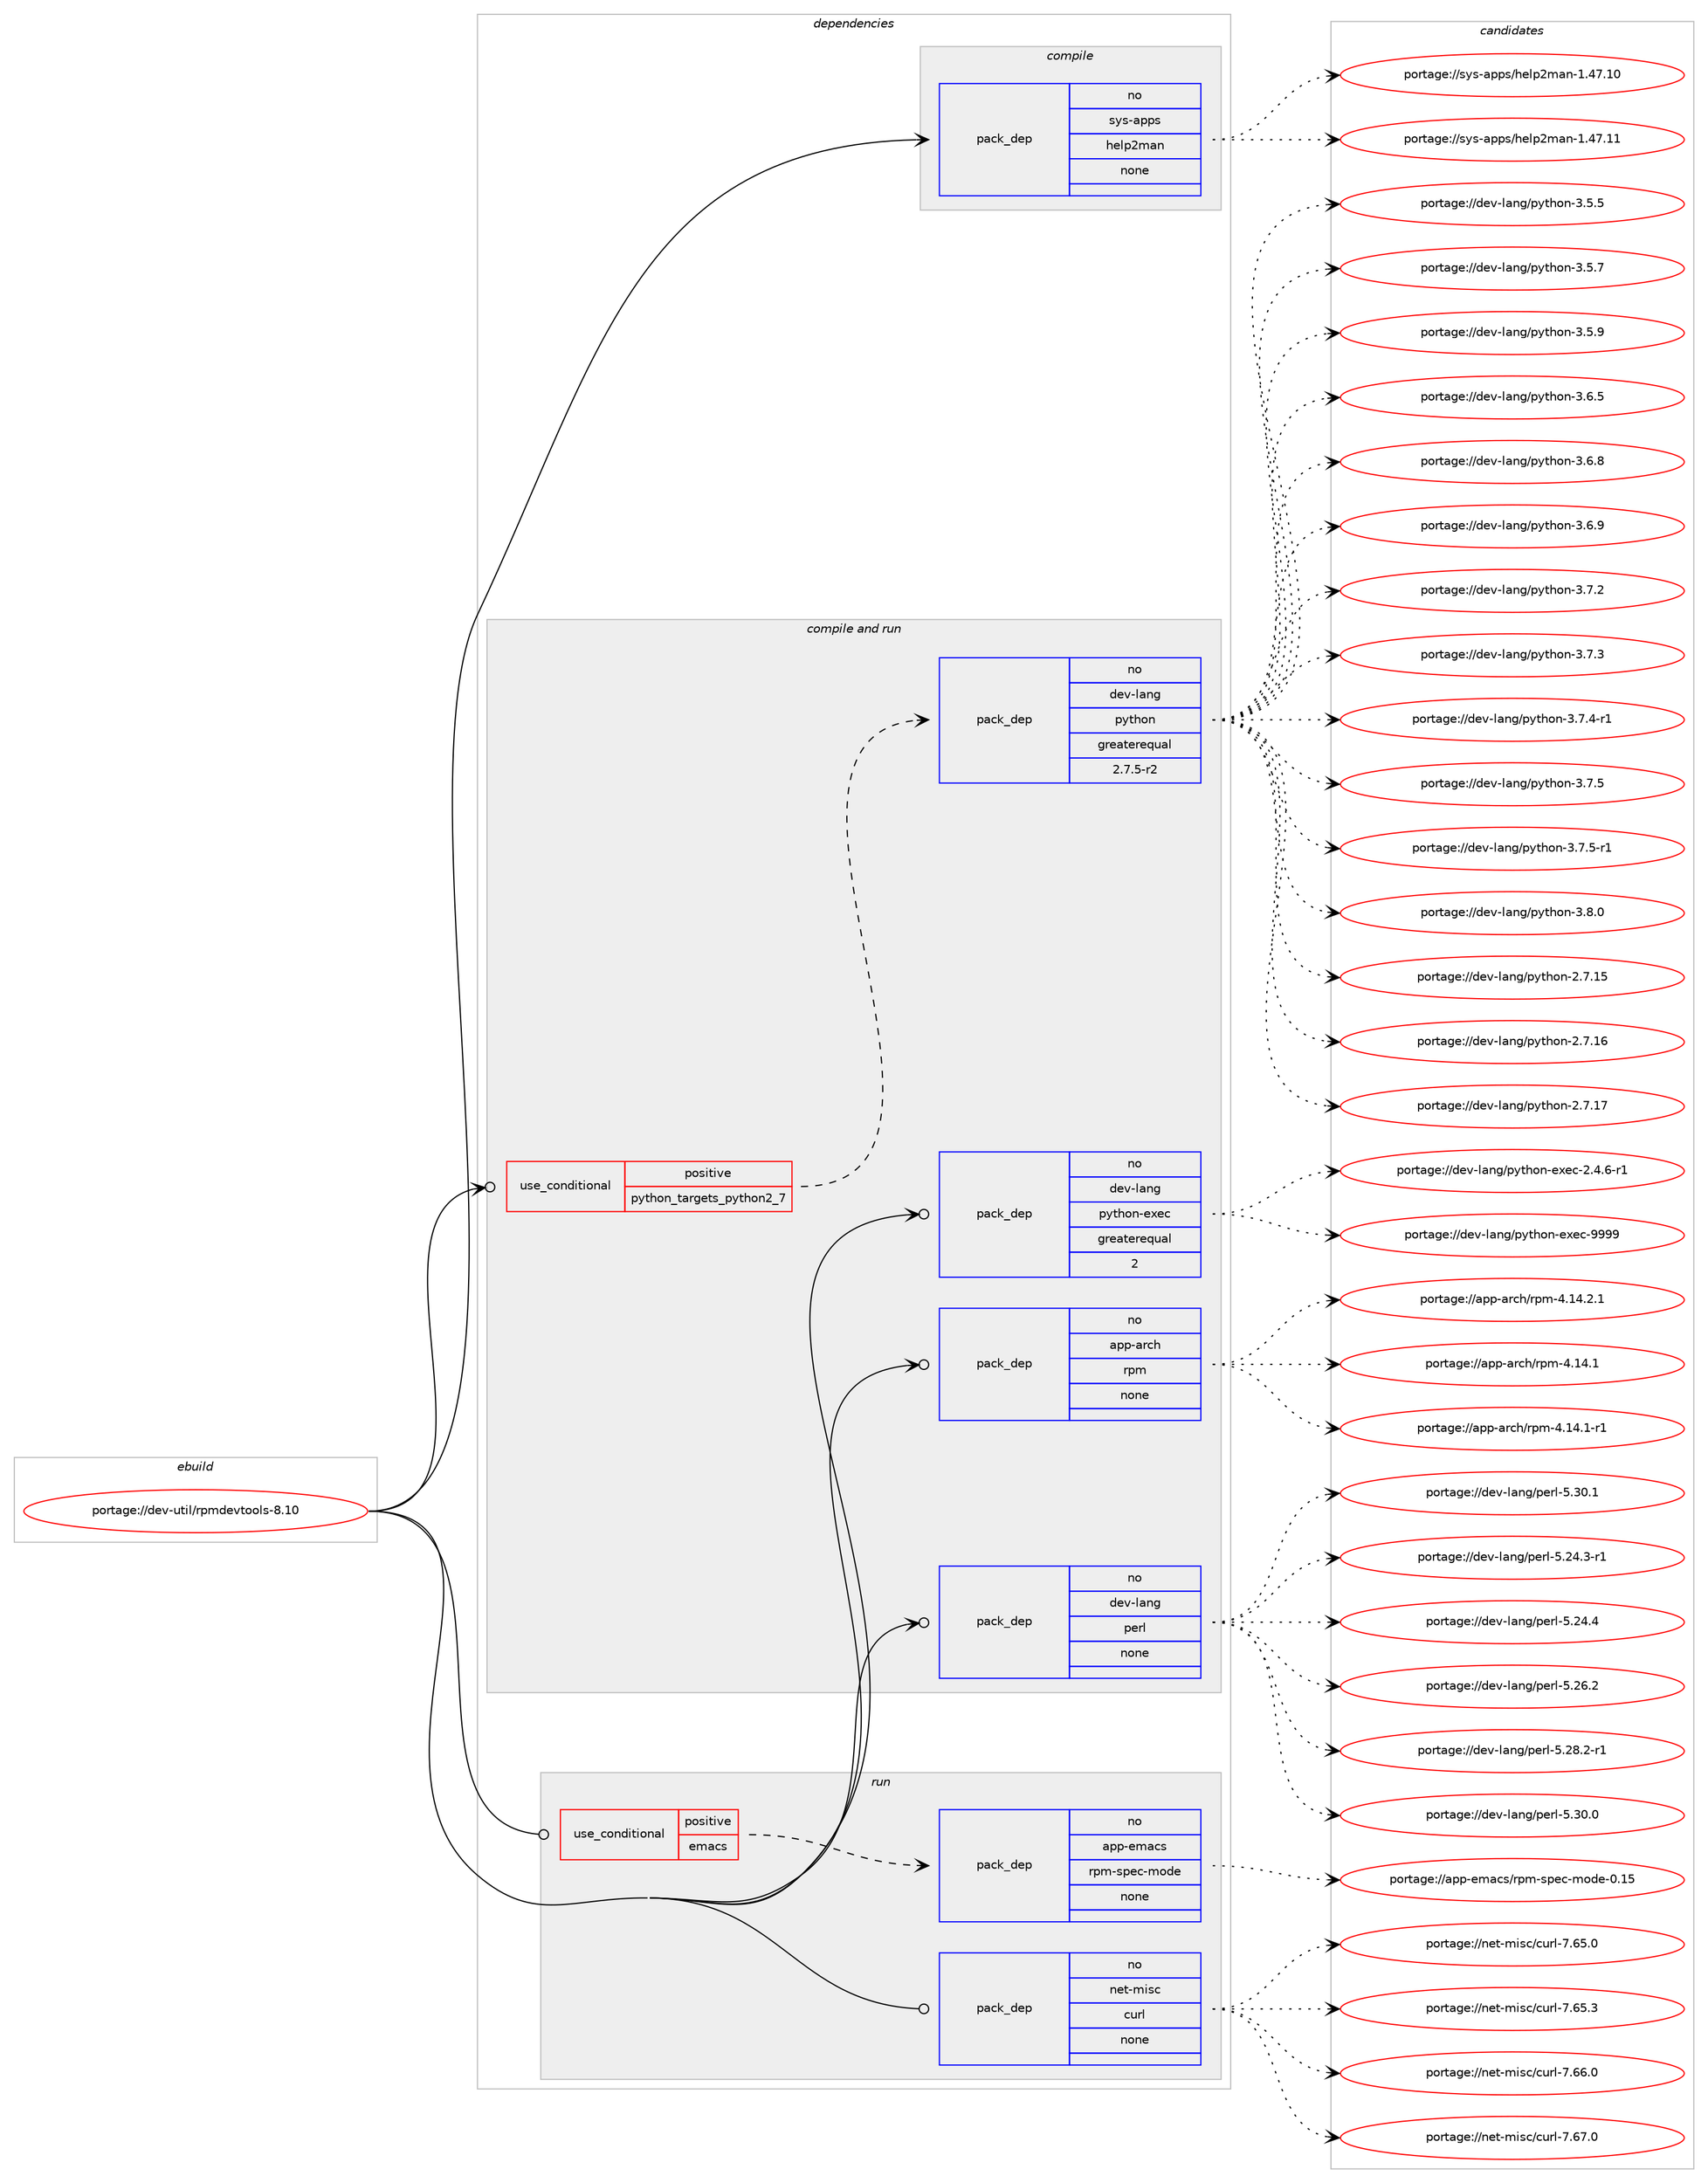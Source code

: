digraph prolog {

# *************
# Graph options
# *************

newrank=true;
concentrate=true;
compound=true;
graph [rankdir=LR,fontname=Helvetica,fontsize=10,ranksep=1.5];#, ranksep=2.5, nodesep=0.2];
edge  [arrowhead=vee];
node  [fontname=Helvetica,fontsize=10];

# **********
# The ebuild
# **********

subgraph cluster_leftcol {
color=gray;
rank=same;
label=<<i>ebuild</i>>;
id [label="portage://dev-util/rpmdevtools-8.10", color=red, width=4, href="../dev-util/rpmdevtools-8.10.svg"];
}

# ****************
# The dependencies
# ****************

subgraph cluster_midcol {
color=gray;
label=<<i>dependencies</i>>;
subgraph cluster_compile {
fillcolor="#eeeeee";
style=filled;
label=<<i>compile</i>>;
subgraph pack189652 {
dependency265120 [label=<<TABLE BORDER="0" CELLBORDER="1" CELLSPACING="0" CELLPADDING="4" WIDTH="220"><TR><TD ROWSPAN="6" CELLPADDING="30">pack_dep</TD></TR><TR><TD WIDTH="110">no</TD></TR><TR><TD>sys-apps</TD></TR><TR><TD>help2man</TD></TR><TR><TD>none</TD></TR><TR><TD></TD></TR></TABLE>>, shape=none, color=blue];
}
id:e -> dependency265120:w [weight=20,style="solid",arrowhead="vee"];
}
subgraph cluster_compileandrun {
fillcolor="#eeeeee";
style=filled;
label=<<i>compile and run</i>>;
subgraph cond71768 {
dependency265121 [label=<<TABLE BORDER="0" CELLBORDER="1" CELLSPACING="0" CELLPADDING="4"><TR><TD ROWSPAN="3" CELLPADDING="10">use_conditional</TD></TR><TR><TD>positive</TD></TR><TR><TD>python_targets_python2_7</TD></TR></TABLE>>, shape=none, color=red];
subgraph pack189653 {
dependency265122 [label=<<TABLE BORDER="0" CELLBORDER="1" CELLSPACING="0" CELLPADDING="4" WIDTH="220"><TR><TD ROWSPAN="6" CELLPADDING="30">pack_dep</TD></TR><TR><TD WIDTH="110">no</TD></TR><TR><TD>dev-lang</TD></TR><TR><TD>python</TD></TR><TR><TD>greaterequal</TD></TR><TR><TD>2.7.5-r2</TD></TR></TABLE>>, shape=none, color=blue];
}
dependency265121:e -> dependency265122:w [weight=20,style="dashed",arrowhead="vee"];
}
id:e -> dependency265121:w [weight=20,style="solid",arrowhead="odotvee"];
subgraph pack189654 {
dependency265123 [label=<<TABLE BORDER="0" CELLBORDER="1" CELLSPACING="0" CELLPADDING="4" WIDTH="220"><TR><TD ROWSPAN="6" CELLPADDING="30">pack_dep</TD></TR><TR><TD WIDTH="110">no</TD></TR><TR><TD>app-arch</TD></TR><TR><TD>rpm</TD></TR><TR><TD>none</TD></TR><TR><TD></TD></TR></TABLE>>, shape=none, color=blue];
}
id:e -> dependency265123:w [weight=20,style="solid",arrowhead="odotvee"];
subgraph pack189655 {
dependency265124 [label=<<TABLE BORDER="0" CELLBORDER="1" CELLSPACING="0" CELLPADDING="4" WIDTH="220"><TR><TD ROWSPAN="6" CELLPADDING="30">pack_dep</TD></TR><TR><TD WIDTH="110">no</TD></TR><TR><TD>dev-lang</TD></TR><TR><TD>perl</TD></TR><TR><TD>none</TD></TR><TR><TD></TD></TR></TABLE>>, shape=none, color=blue];
}
id:e -> dependency265124:w [weight=20,style="solid",arrowhead="odotvee"];
subgraph pack189656 {
dependency265125 [label=<<TABLE BORDER="0" CELLBORDER="1" CELLSPACING="0" CELLPADDING="4" WIDTH="220"><TR><TD ROWSPAN="6" CELLPADDING="30">pack_dep</TD></TR><TR><TD WIDTH="110">no</TD></TR><TR><TD>dev-lang</TD></TR><TR><TD>python-exec</TD></TR><TR><TD>greaterequal</TD></TR><TR><TD>2</TD></TR></TABLE>>, shape=none, color=blue];
}
id:e -> dependency265125:w [weight=20,style="solid",arrowhead="odotvee"];
}
subgraph cluster_run {
fillcolor="#eeeeee";
style=filled;
label=<<i>run</i>>;
subgraph cond71769 {
dependency265126 [label=<<TABLE BORDER="0" CELLBORDER="1" CELLSPACING="0" CELLPADDING="4"><TR><TD ROWSPAN="3" CELLPADDING="10">use_conditional</TD></TR><TR><TD>positive</TD></TR><TR><TD>emacs</TD></TR></TABLE>>, shape=none, color=red];
subgraph pack189657 {
dependency265127 [label=<<TABLE BORDER="0" CELLBORDER="1" CELLSPACING="0" CELLPADDING="4" WIDTH="220"><TR><TD ROWSPAN="6" CELLPADDING="30">pack_dep</TD></TR><TR><TD WIDTH="110">no</TD></TR><TR><TD>app-emacs</TD></TR><TR><TD>rpm-spec-mode</TD></TR><TR><TD>none</TD></TR><TR><TD></TD></TR></TABLE>>, shape=none, color=blue];
}
dependency265126:e -> dependency265127:w [weight=20,style="dashed",arrowhead="vee"];
}
id:e -> dependency265126:w [weight=20,style="solid",arrowhead="odot"];
subgraph pack189658 {
dependency265128 [label=<<TABLE BORDER="0" CELLBORDER="1" CELLSPACING="0" CELLPADDING="4" WIDTH="220"><TR><TD ROWSPAN="6" CELLPADDING="30">pack_dep</TD></TR><TR><TD WIDTH="110">no</TD></TR><TR><TD>net-misc</TD></TR><TR><TD>curl</TD></TR><TR><TD>none</TD></TR><TR><TD></TD></TR></TABLE>>, shape=none, color=blue];
}
id:e -> dependency265128:w [weight=20,style="solid",arrowhead="odot"];
}
}

# **************
# The candidates
# **************

subgraph cluster_choices {
rank=same;
color=gray;
label=<<i>candidates</i>>;

subgraph choice189652 {
color=black;
nodesep=1;
choiceportage11512111545971121121154710410110811250109971104549465255464948 [label="portage://sys-apps/help2man-1.47.10", color=red, width=4,href="../sys-apps/help2man-1.47.10.svg"];
choiceportage11512111545971121121154710410110811250109971104549465255464949 [label="portage://sys-apps/help2man-1.47.11", color=red, width=4,href="../sys-apps/help2man-1.47.11.svg"];
dependency265120:e -> choiceportage11512111545971121121154710410110811250109971104549465255464948:w [style=dotted,weight="100"];
dependency265120:e -> choiceportage11512111545971121121154710410110811250109971104549465255464949:w [style=dotted,weight="100"];
}
subgraph choice189653 {
color=black;
nodesep=1;
choiceportage10010111845108971101034711212111610411111045504655464953 [label="portage://dev-lang/python-2.7.15", color=red, width=4,href="../dev-lang/python-2.7.15.svg"];
choiceportage10010111845108971101034711212111610411111045504655464954 [label="portage://dev-lang/python-2.7.16", color=red, width=4,href="../dev-lang/python-2.7.16.svg"];
choiceportage10010111845108971101034711212111610411111045504655464955 [label="portage://dev-lang/python-2.7.17", color=red, width=4,href="../dev-lang/python-2.7.17.svg"];
choiceportage100101118451089711010347112121116104111110455146534653 [label="portage://dev-lang/python-3.5.5", color=red, width=4,href="../dev-lang/python-3.5.5.svg"];
choiceportage100101118451089711010347112121116104111110455146534655 [label="portage://dev-lang/python-3.5.7", color=red, width=4,href="../dev-lang/python-3.5.7.svg"];
choiceportage100101118451089711010347112121116104111110455146534657 [label="portage://dev-lang/python-3.5.9", color=red, width=4,href="../dev-lang/python-3.5.9.svg"];
choiceportage100101118451089711010347112121116104111110455146544653 [label="portage://dev-lang/python-3.6.5", color=red, width=4,href="../dev-lang/python-3.6.5.svg"];
choiceportage100101118451089711010347112121116104111110455146544656 [label="portage://dev-lang/python-3.6.8", color=red, width=4,href="../dev-lang/python-3.6.8.svg"];
choiceportage100101118451089711010347112121116104111110455146544657 [label="portage://dev-lang/python-3.6.9", color=red, width=4,href="../dev-lang/python-3.6.9.svg"];
choiceportage100101118451089711010347112121116104111110455146554650 [label="portage://dev-lang/python-3.7.2", color=red, width=4,href="../dev-lang/python-3.7.2.svg"];
choiceportage100101118451089711010347112121116104111110455146554651 [label="portage://dev-lang/python-3.7.3", color=red, width=4,href="../dev-lang/python-3.7.3.svg"];
choiceportage1001011184510897110103471121211161041111104551465546524511449 [label="portage://dev-lang/python-3.7.4-r1", color=red, width=4,href="../dev-lang/python-3.7.4-r1.svg"];
choiceportage100101118451089711010347112121116104111110455146554653 [label="portage://dev-lang/python-3.7.5", color=red, width=4,href="../dev-lang/python-3.7.5.svg"];
choiceportage1001011184510897110103471121211161041111104551465546534511449 [label="portage://dev-lang/python-3.7.5-r1", color=red, width=4,href="../dev-lang/python-3.7.5-r1.svg"];
choiceportage100101118451089711010347112121116104111110455146564648 [label="portage://dev-lang/python-3.8.0", color=red, width=4,href="../dev-lang/python-3.8.0.svg"];
dependency265122:e -> choiceportage10010111845108971101034711212111610411111045504655464953:w [style=dotted,weight="100"];
dependency265122:e -> choiceportage10010111845108971101034711212111610411111045504655464954:w [style=dotted,weight="100"];
dependency265122:e -> choiceportage10010111845108971101034711212111610411111045504655464955:w [style=dotted,weight="100"];
dependency265122:e -> choiceportage100101118451089711010347112121116104111110455146534653:w [style=dotted,weight="100"];
dependency265122:e -> choiceportage100101118451089711010347112121116104111110455146534655:w [style=dotted,weight="100"];
dependency265122:e -> choiceportage100101118451089711010347112121116104111110455146534657:w [style=dotted,weight="100"];
dependency265122:e -> choiceportage100101118451089711010347112121116104111110455146544653:w [style=dotted,weight="100"];
dependency265122:e -> choiceportage100101118451089711010347112121116104111110455146544656:w [style=dotted,weight="100"];
dependency265122:e -> choiceportage100101118451089711010347112121116104111110455146544657:w [style=dotted,weight="100"];
dependency265122:e -> choiceportage100101118451089711010347112121116104111110455146554650:w [style=dotted,weight="100"];
dependency265122:e -> choiceportage100101118451089711010347112121116104111110455146554651:w [style=dotted,weight="100"];
dependency265122:e -> choiceportage1001011184510897110103471121211161041111104551465546524511449:w [style=dotted,weight="100"];
dependency265122:e -> choiceportage100101118451089711010347112121116104111110455146554653:w [style=dotted,weight="100"];
dependency265122:e -> choiceportage1001011184510897110103471121211161041111104551465546534511449:w [style=dotted,weight="100"];
dependency265122:e -> choiceportage100101118451089711010347112121116104111110455146564648:w [style=dotted,weight="100"];
}
subgraph choice189654 {
color=black;
nodesep=1;
choiceportage971121124597114991044711411210945524649524649 [label="portage://app-arch/rpm-4.14.1", color=red, width=4,href="../app-arch/rpm-4.14.1.svg"];
choiceportage9711211245971149910447114112109455246495246494511449 [label="portage://app-arch/rpm-4.14.1-r1", color=red, width=4,href="../app-arch/rpm-4.14.1-r1.svg"];
choiceportage9711211245971149910447114112109455246495246504649 [label="portage://app-arch/rpm-4.14.2.1", color=red, width=4,href="../app-arch/rpm-4.14.2.1.svg"];
dependency265123:e -> choiceportage971121124597114991044711411210945524649524649:w [style=dotted,weight="100"];
dependency265123:e -> choiceportage9711211245971149910447114112109455246495246494511449:w [style=dotted,weight="100"];
dependency265123:e -> choiceportage9711211245971149910447114112109455246495246504649:w [style=dotted,weight="100"];
}
subgraph choice189655 {
color=black;
nodesep=1;
choiceportage100101118451089711010347112101114108455346505246514511449 [label="portage://dev-lang/perl-5.24.3-r1", color=red, width=4,href="../dev-lang/perl-5.24.3-r1.svg"];
choiceportage10010111845108971101034711210111410845534650524652 [label="portage://dev-lang/perl-5.24.4", color=red, width=4,href="../dev-lang/perl-5.24.4.svg"];
choiceportage10010111845108971101034711210111410845534650544650 [label="portage://dev-lang/perl-5.26.2", color=red, width=4,href="../dev-lang/perl-5.26.2.svg"];
choiceportage100101118451089711010347112101114108455346505646504511449 [label="portage://dev-lang/perl-5.28.2-r1", color=red, width=4,href="../dev-lang/perl-5.28.2-r1.svg"];
choiceportage10010111845108971101034711210111410845534651484648 [label="portage://dev-lang/perl-5.30.0", color=red, width=4,href="../dev-lang/perl-5.30.0.svg"];
choiceportage10010111845108971101034711210111410845534651484649 [label="portage://dev-lang/perl-5.30.1", color=red, width=4,href="../dev-lang/perl-5.30.1.svg"];
dependency265124:e -> choiceportage100101118451089711010347112101114108455346505246514511449:w [style=dotted,weight="100"];
dependency265124:e -> choiceportage10010111845108971101034711210111410845534650524652:w [style=dotted,weight="100"];
dependency265124:e -> choiceportage10010111845108971101034711210111410845534650544650:w [style=dotted,weight="100"];
dependency265124:e -> choiceportage100101118451089711010347112101114108455346505646504511449:w [style=dotted,weight="100"];
dependency265124:e -> choiceportage10010111845108971101034711210111410845534651484648:w [style=dotted,weight="100"];
dependency265124:e -> choiceportage10010111845108971101034711210111410845534651484649:w [style=dotted,weight="100"];
}
subgraph choice189656 {
color=black;
nodesep=1;
choiceportage10010111845108971101034711212111610411111045101120101994550465246544511449 [label="portage://dev-lang/python-exec-2.4.6-r1", color=red, width=4,href="../dev-lang/python-exec-2.4.6-r1.svg"];
choiceportage10010111845108971101034711212111610411111045101120101994557575757 [label="portage://dev-lang/python-exec-9999", color=red, width=4,href="../dev-lang/python-exec-9999.svg"];
dependency265125:e -> choiceportage10010111845108971101034711212111610411111045101120101994550465246544511449:w [style=dotted,weight="100"];
dependency265125:e -> choiceportage10010111845108971101034711212111610411111045101120101994557575757:w [style=dotted,weight="100"];
}
subgraph choice189657 {
color=black;
nodesep=1;
choiceportage97112112451011099799115471141121094511511210199451091111001014548464953 [label="portage://app-emacs/rpm-spec-mode-0.15", color=red, width=4,href="../app-emacs/rpm-spec-mode-0.15.svg"];
dependency265127:e -> choiceportage97112112451011099799115471141121094511511210199451091111001014548464953:w [style=dotted,weight="100"];
}
subgraph choice189658 {
color=black;
nodesep=1;
choiceportage1101011164510910511599479911711410845554654534648 [label="portage://net-misc/curl-7.65.0", color=red, width=4,href="../net-misc/curl-7.65.0.svg"];
choiceportage1101011164510910511599479911711410845554654534651 [label="portage://net-misc/curl-7.65.3", color=red, width=4,href="../net-misc/curl-7.65.3.svg"];
choiceportage1101011164510910511599479911711410845554654544648 [label="portage://net-misc/curl-7.66.0", color=red, width=4,href="../net-misc/curl-7.66.0.svg"];
choiceportage1101011164510910511599479911711410845554654554648 [label="portage://net-misc/curl-7.67.0", color=red, width=4,href="../net-misc/curl-7.67.0.svg"];
dependency265128:e -> choiceportage1101011164510910511599479911711410845554654534648:w [style=dotted,weight="100"];
dependency265128:e -> choiceportage1101011164510910511599479911711410845554654534651:w [style=dotted,weight="100"];
dependency265128:e -> choiceportage1101011164510910511599479911711410845554654544648:w [style=dotted,weight="100"];
dependency265128:e -> choiceportage1101011164510910511599479911711410845554654554648:w [style=dotted,weight="100"];
}
}

}
